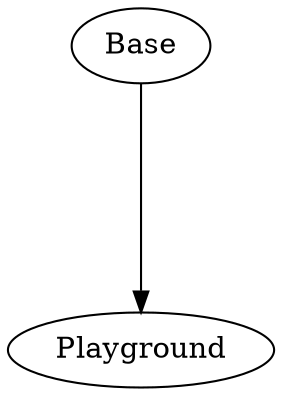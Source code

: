 digraph Dependencies {
  edge [ minlen = 3 ];

  # Base

  # Playground
  "Base" -> "Playground";
}
